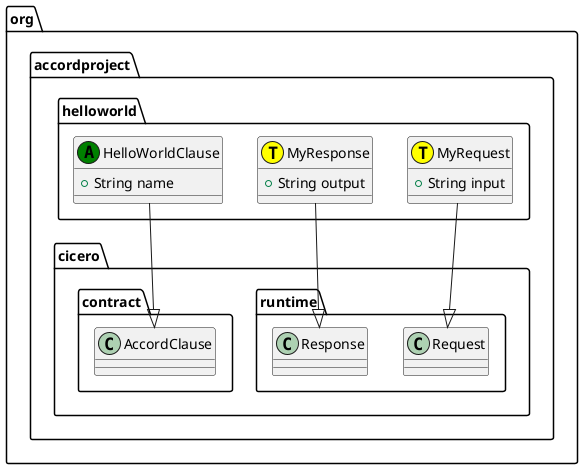 @startuml
class org.accordproject.helloworld.MyRequest << (T,yellow) >> {
   + String input
}
org.accordproject.helloworld.MyRequest --|> org.accordproject.cicero.runtime.Request
class org.accordproject.helloworld.MyResponse << (T,yellow) >> {
   + String output
}
org.accordproject.helloworld.MyResponse --|> org.accordproject.cicero.runtime.Response
class org.accordproject.helloworld.HelloWorldClause << (A,green) >> {
   + String name
}
org.accordproject.helloworld.HelloWorldClause --|> org.accordproject.cicero.contract.AccordClause
@enduml
